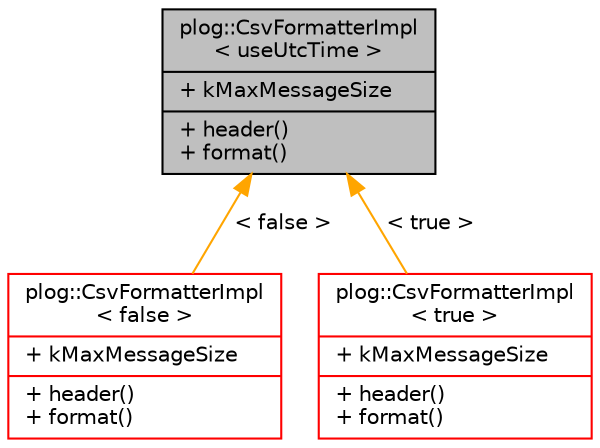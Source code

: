 digraph "plog::CsvFormatterImpl&lt; useUtcTime &gt;"
{
 // LATEX_PDF_SIZE
  bgcolor="transparent";
  edge [fontname="Helvetica",fontsize="10",labelfontname="Helvetica",labelfontsize="10"];
  node [fontname="Helvetica",fontsize="10",shape=record];
  Node1 [label="{plog::CsvFormatterImpl\l\< useUtcTime \>\n|+ kMaxMessageSize\l|+ header()\l+ format()\l}",height=0.2,width=0.4,color="black", fillcolor="grey75", style="filled", fontcolor="black",tooltip=" "];
  Node1 -> Node2 [dir="back",color="orange",fontsize="10",style="solid",label=" \< false \>" ,fontname="Helvetica"];
  Node2 [label="{plog::CsvFormatterImpl\l\< false \>\n|+ kMaxMessageSize\l|+ header()\l+ format()\l}",height=0.2,width=0.4,color="red",URL="$classplog_1_1_csv_formatter_impl.html",tooltip=" "];
  Node1 -> Node4 [dir="back",color="orange",fontsize="10",style="solid",label=" \< true \>" ,fontname="Helvetica"];
  Node4 [label="{plog::CsvFormatterImpl\l\< true \>\n|+ kMaxMessageSize\l|+ header()\l+ format()\l}",height=0.2,width=0.4,color="red",URL="$classplog_1_1_csv_formatter_impl.html",tooltip=" "];
}
